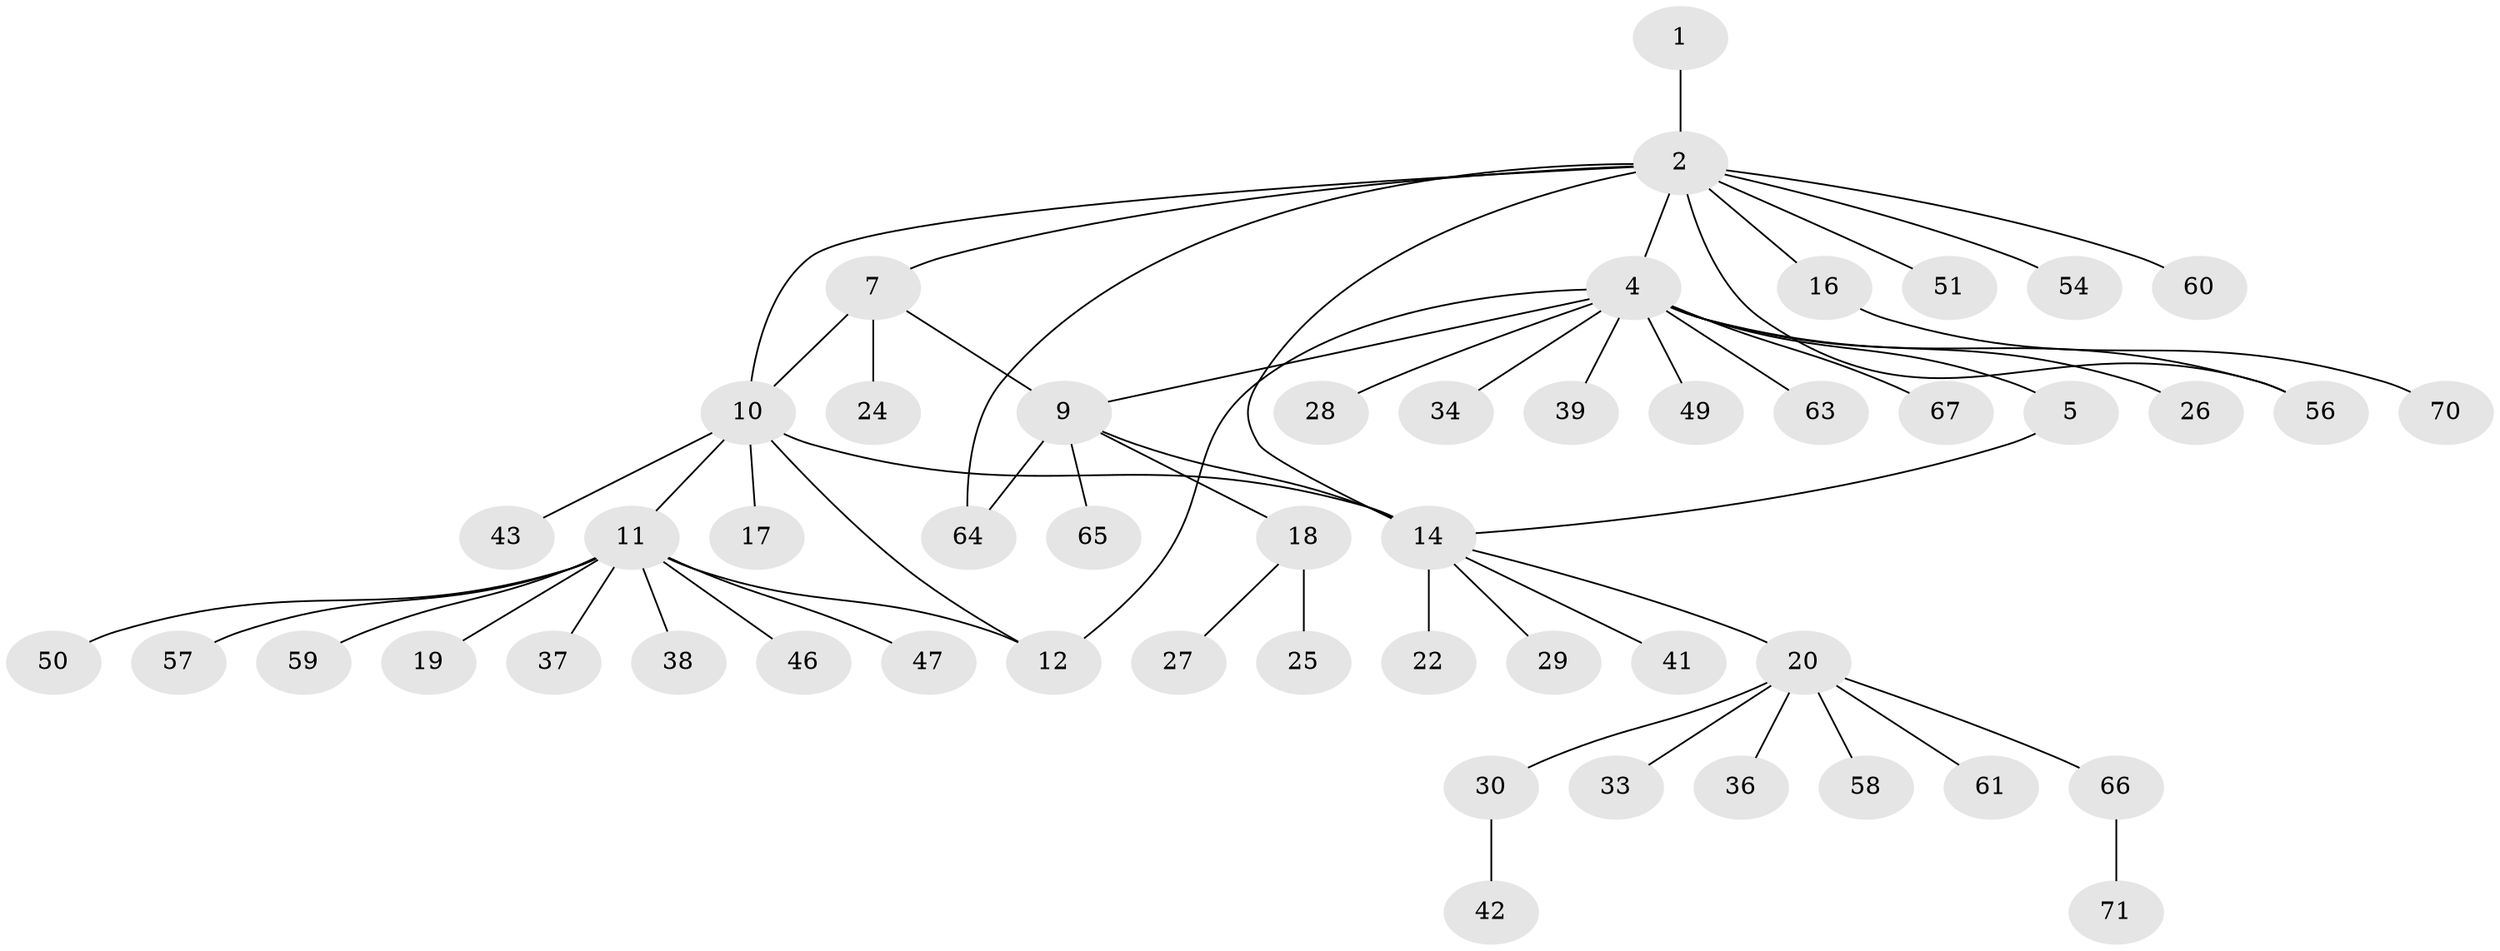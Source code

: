 // Generated by graph-tools (version 1.1) at 2025/24/03/03/25 07:24:12]
// undirected, 51 vertices, 59 edges
graph export_dot {
graph [start="1"]
  node [color=gray90,style=filled];
  1;
  2 [super="+3"];
  4 [super="+6"];
  5 [super="+32"];
  7 [super="+8"];
  9 [super="+55"];
  10 [super="+13"];
  11 [super="+48"];
  12;
  14 [super="+15"];
  16;
  17;
  18 [super="+52"];
  19 [super="+21"];
  20 [super="+23"];
  22;
  24 [super="+35"];
  25;
  26;
  27;
  28;
  29;
  30 [super="+31"];
  33;
  34;
  36 [super="+44"];
  37;
  38;
  39 [super="+40"];
  41 [super="+45"];
  42 [super="+53"];
  43;
  46;
  47;
  49;
  50;
  51;
  54 [super="+62"];
  56;
  57 [super="+68"];
  58;
  59;
  60;
  61;
  63;
  64;
  65;
  66 [super="+69"];
  67;
  70;
  71;
  1 -- 2 [weight=2];
  2 -- 4;
  2 -- 10;
  2 -- 16;
  2 -- 51;
  2 -- 56;
  2 -- 60;
  2 -- 64;
  2 -- 54;
  2 -- 7;
  2 -- 14;
  4 -- 5 [weight=2];
  4 -- 34;
  4 -- 56;
  4 -- 67;
  4 -- 39;
  4 -- 9;
  4 -- 12;
  4 -- 49;
  4 -- 26;
  4 -- 28;
  4 -- 63;
  5 -- 14;
  7 -- 9 [weight=2];
  7 -- 10;
  7 -- 24;
  9 -- 14;
  9 -- 18;
  9 -- 65;
  9 -- 64;
  10 -- 11;
  10 -- 12;
  10 -- 17;
  10 -- 43;
  10 -- 14 [weight=2];
  11 -- 12;
  11 -- 19;
  11 -- 37;
  11 -- 38;
  11 -- 46;
  11 -- 47;
  11 -- 57;
  11 -- 59;
  11 -- 50;
  14 -- 20;
  14 -- 29;
  14 -- 22;
  14 -- 41;
  16 -- 70;
  18 -- 25;
  18 -- 27;
  20 -- 30;
  20 -- 58;
  20 -- 33;
  20 -- 66;
  20 -- 36;
  20 -- 61;
  30 -- 42;
  66 -- 71;
}

